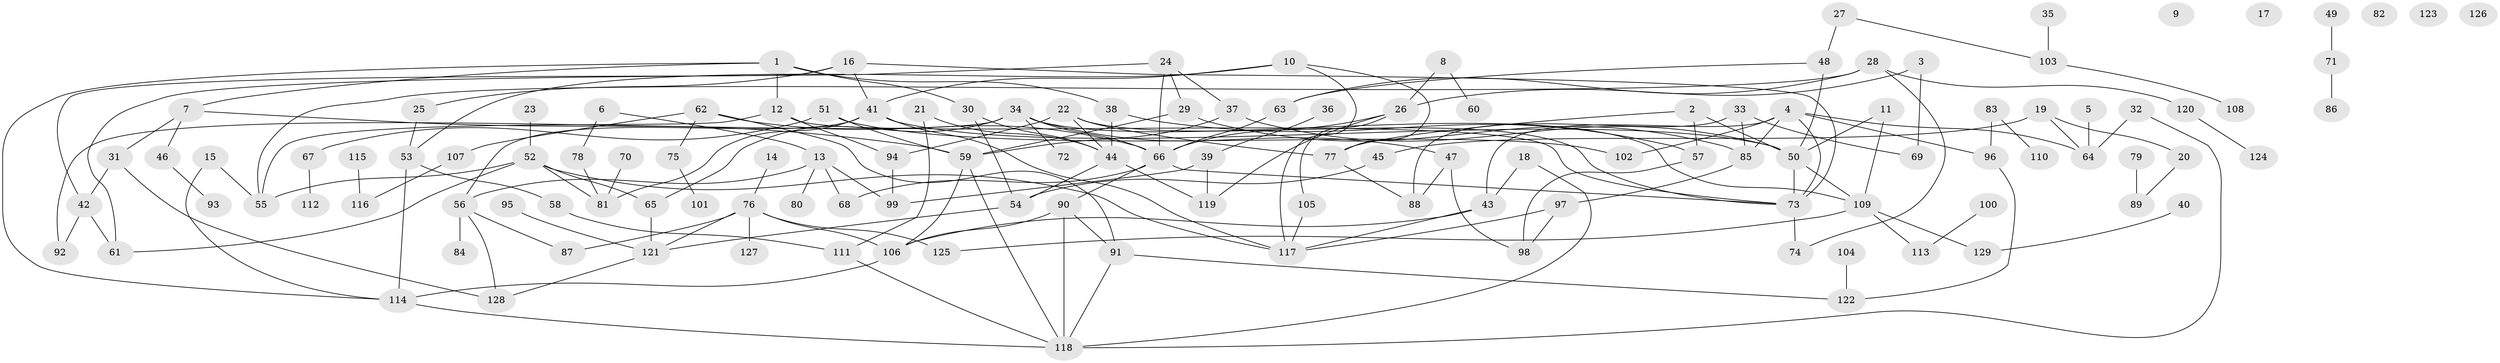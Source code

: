 // Generated by graph-tools (version 1.1) at 2025/25/03/09/25 03:25:21]
// undirected, 129 vertices, 183 edges
graph export_dot {
graph [start="1"]
  node [color=gray90,style=filled];
  1;
  2;
  3;
  4;
  5;
  6;
  7;
  8;
  9;
  10;
  11;
  12;
  13;
  14;
  15;
  16;
  17;
  18;
  19;
  20;
  21;
  22;
  23;
  24;
  25;
  26;
  27;
  28;
  29;
  30;
  31;
  32;
  33;
  34;
  35;
  36;
  37;
  38;
  39;
  40;
  41;
  42;
  43;
  44;
  45;
  46;
  47;
  48;
  49;
  50;
  51;
  52;
  53;
  54;
  55;
  56;
  57;
  58;
  59;
  60;
  61;
  62;
  63;
  64;
  65;
  66;
  67;
  68;
  69;
  70;
  71;
  72;
  73;
  74;
  75;
  76;
  77;
  78;
  79;
  80;
  81;
  82;
  83;
  84;
  85;
  86;
  87;
  88;
  89;
  90;
  91;
  92;
  93;
  94;
  95;
  96;
  97;
  98;
  99;
  100;
  101;
  102;
  103;
  104;
  105;
  106;
  107;
  108;
  109;
  110;
  111;
  112;
  113;
  114;
  115;
  116;
  117;
  118;
  119;
  120;
  121;
  122;
  123;
  124;
  125;
  126;
  127;
  128;
  129;
  1 -- 7;
  1 -- 12;
  1 -- 30;
  1 -- 38;
  1 -- 114;
  2 -- 50;
  2 -- 57;
  2 -- 77;
  3 -- 26;
  3 -- 69;
  4 -- 43;
  4 -- 64;
  4 -- 73;
  4 -- 85;
  4 -- 96;
  4 -- 102;
  5 -- 64;
  6 -- 13;
  6 -- 78;
  7 -- 31;
  7 -- 46;
  7 -- 59;
  8 -- 26;
  8 -- 60;
  10 -- 41;
  10 -- 53;
  10 -- 77;
  10 -- 117;
  11 -- 50;
  11 -- 109;
  12 -- 55;
  12 -- 73;
  12 -- 94;
  13 -- 56;
  13 -- 68;
  13 -- 80;
  13 -- 99;
  14 -- 76;
  15 -- 55;
  15 -- 114;
  16 -- 25;
  16 -- 41;
  16 -- 42;
  16 -- 73;
  18 -- 43;
  18 -- 118;
  19 -- 20;
  19 -- 45;
  19 -- 64;
  20 -- 89;
  21 -- 44;
  21 -- 111;
  22 -- 44;
  22 -- 73;
  22 -- 77;
  22 -- 94;
  23 -- 52;
  24 -- 29;
  24 -- 37;
  24 -- 61;
  24 -- 66;
  25 -- 53;
  26 -- 66;
  26 -- 105;
  26 -- 119;
  27 -- 48;
  27 -- 103;
  28 -- 55;
  28 -- 63;
  28 -- 74;
  28 -- 120;
  29 -- 59;
  29 -- 85;
  30 -- 44;
  30 -- 54;
  31 -- 42;
  31 -- 128;
  32 -- 64;
  32 -- 118;
  33 -- 69;
  33 -- 85;
  33 -- 88;
  34 -- 47;
  34 -- 65;
  34 -- 66;
  34 -- 72;
  34 -- 92;
  34 -- 109;
  35 -- 103;
  36 -- 39;
  37 -- 50;
  37 -- 59;
  38 -- 44;
  38 -- 57;
  39 -- 99;
  39 -- 119;
  40 -- 129;
  41 -- 50;
  41 -- 56;
  41 -- 81;
  41 -- 117;
  42 -- 61;
  42 -- 92;
  43 -- 106;
  43 -- 117;
  44 -- 54;
  44 -- 119;
  45 -- 54;
  46 -- 93;
  47 -- 88;
  47 -- 98;
  48 -- 50;
  48 -- 63;
  49 -- 71;
  50 -- 73;
  50 -- 109;
  51 -- 59;
  51 -- 67;
  51 -- 102;
  52 -- 55;
  52 -- 61;
  52 -- 65;
  52 -- 81;
  52 -- 117;
  53 -- 58;
  53 -- 114;
  54 -- 121;
  56 -- 84;
  56 -- 87;
  56 -- 128;
  57 -- 98;
  58 -- 111;
  59 -- 106;
  59 -- 118;
  62 -- 66;
  62 -- 75;
  62 -- 91;
  62 -- 107;
  63 -- 66;
  65 -- 121;
  66 -- 68;
  66 -- 73;
  66 -- 90;
  67 -- 112;
  70 -- 81;
  71 -- 86;
  73 -- 74;
  75 -- 101;
  76 -- 87;
  76 -- 106;
  76 -- 121;
  76 -- 125;
  76 -- 127;
  77 -- 88;
  78 -- 81;
  79 -- 89;
  83 -- 96;
  83 -- 110;
  85 -- 97;
  90 -- 91;
  90 -- 106;
  90 -- 118;
  91 -- 118;
  91 -- 122;
  94 -- 99;
  95 -- 121;
  96 -- 122;
  97 -- 98;
  97 -- 117;
  100 -- 113;
  103 -- 108;
  104 -- 122;
  105 -- 117;
  106 -- 114;
  107 -- 116;
  109 -- 113;
  109 -- 125;
  109 -- 129;
  111 -- 118;
  114 -- 118;
  115 -- 116;
  120 -- 124;
  121 -- 128;
}
